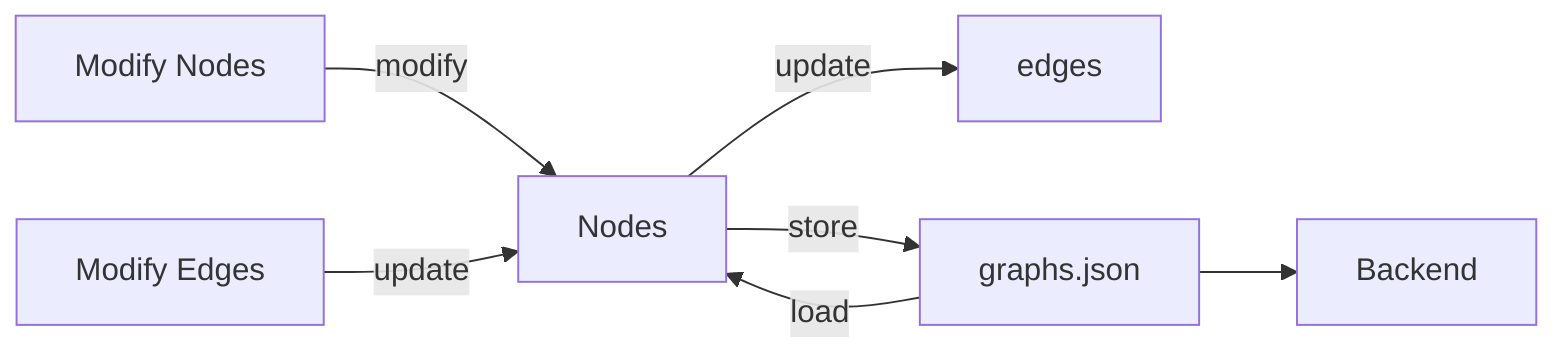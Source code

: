 %% Code for flowchart below
graph LR
    SSOT[Nodes]

    A[Modify Nodes]
    B[Modify Edges]

    A --modify--> SSOT
    B --update--> SSOT
    SSOT --update--> edges

    graphs[graphs.json]
    backend[Backend]

    SSOT --store--> graphs
    graphs --> backend

  graphs --load--> SSOT